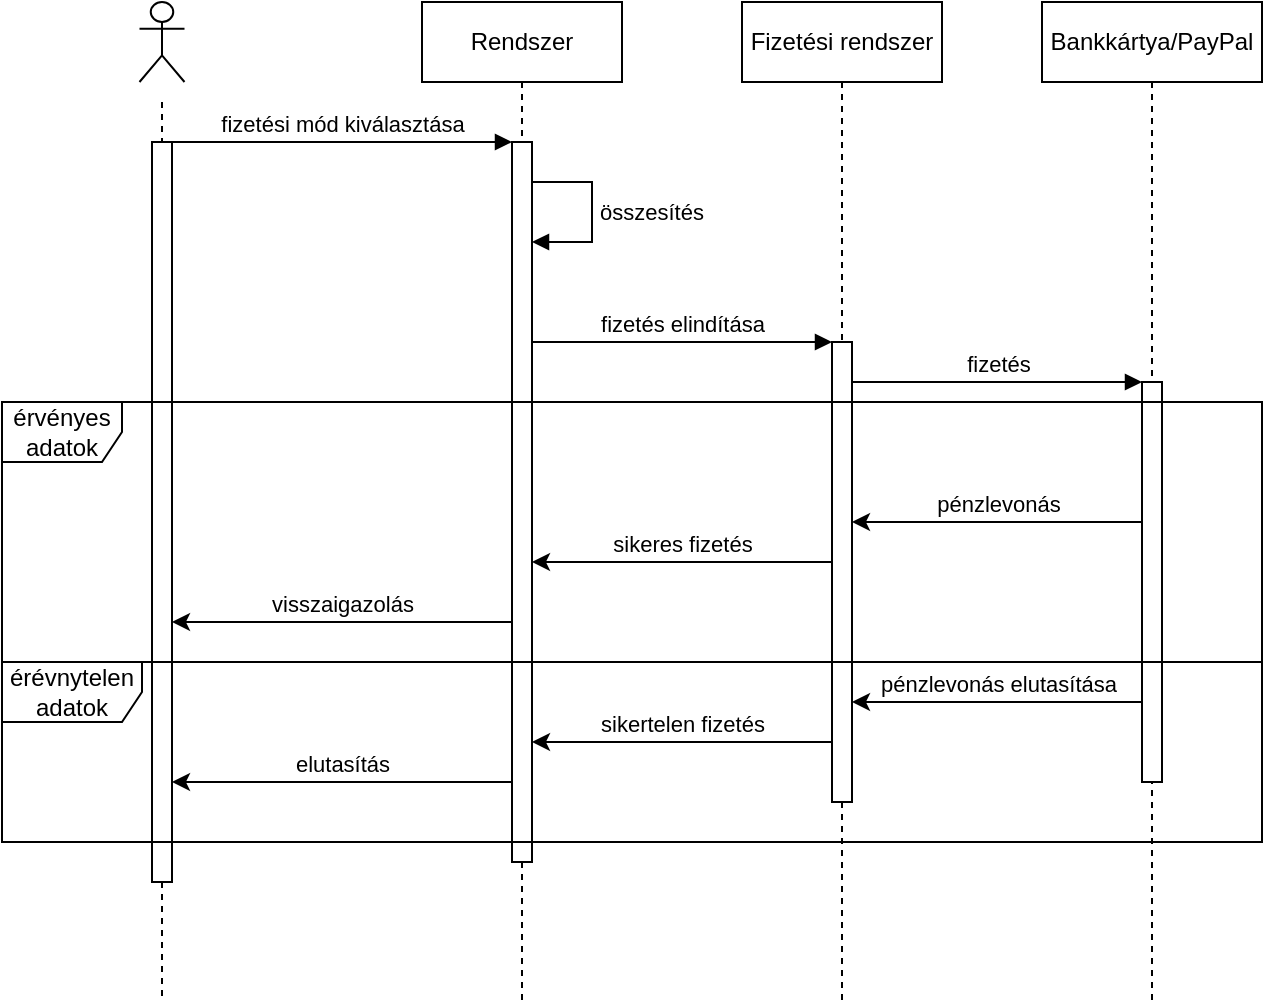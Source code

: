 <mxfile version="24.8.1">
  <diagram name="Page-1" id="2YBvvXClWsGukQMizWep">
    <mxGraphModel dx="871" dy="488" grid="1" gridSize="10" guides="1" tooltips="1" connect="1" arrows="1" fold="1" page="1" pageScale="1" pageWidth="850" pageHeight="1100" math="0" shadow="0">
      <root>
        <mxCell id="0" />
        <mxCell id="1" parent="0" />
        <mxCell id="aM9ryv3xv72pqoxQDRHE-1" value="" style="shape=umlLifeline;perimeter=lifelinePerimeter;whiteSpace=wrap;html=1;container=0;dropTarget=0;collapsible=0;recursiveResize=0;outlineConnect=0;portConstraint=eastwest;newEdgeStyle={&quot;edgeStyle&quot;:&quot;elbowEdgeStyle&quot;,&quot;elbow&quot;:&quot;vertical&quot;,&quot;curved&quot;:0,&quot;rounded&quot;:0};size=0;" parent="1" vertex="1">
          <mxGeometry x="40" y="70" width="100" height="450" as="geometry" />
        </mxCell>
        <mxCell id="aM9ryv3xv72pqoxQDRHE-2" value="" style="html=1;points=[];perimeter=orthogonalPerimeter;outlineConnect=0;targetShapes=umlLifeline;portConstraint=eastwest;newEdgeStyle={&quot;edgeStyle&quot;:&quot;elbowEdgeStyle&quot;,&quot;elbow&quot;:&quot;vertical&quot;,&quot;curved&quot;:0,&quot;rounded&quot;:0};" parent="aM9ryv3xv72pqoxQDRHE-1" vertex="1">
          <mxGeometry x="45" y="20" width="10" height="370" as="geometry" />
        </mxCell>
        <mxCell id="aM9ryv3xv72pqoxQDRHE-5" value="Rendszer" style="shape=umlLifeline;perimeter=lifelinePerimeter;whiteSpace=wrap;html=1;container=0;dropTarget=0;collapsible=0;recursiveResize=0;outlineConnect=0;portConstraint=eastwest;newEdgeStyle={&quot;edgeStyle&quot;:&quot;elbowEdgeStyle&quot;,&quot;elbow&quot;:&quot;vertical&quot;,&quot;curved&quot;:0,&quot;rounded&quot;:0};" parent="1" vertex="1">
          <mxGeometry x="220" y="20" width="100" height="500" as="geometry" />
        </mxCell>
        <mxCell id="aM9ryv3xv72pqoxQDRHE-6" value="" style="html=1;points=[];perimeter=orthogonalPerimeter;outlineConnect=0;targetShapes=umlLifeline;portConstraint=eastwest;newEdgeStyle={&quot;edgeStyle&quot;:&quot;elbowEdgeStyle&quot;,&quot;elbow&quot;:&quot;vertical&quot;,&quot;curved&quot;:0,&quot;rounded&quot;:0};" parent="aM9ryv3xv72pqoxQDRHE-5" vertex="1">
          <mxGeometry x="45" y="70" width="10" height="360" as="geometry" />
        </mxCell>
        <mxCell id="aM9ryv3xv72pqoxQDRHE-7" value="fizetési mód kiválasztása" style="html=1;verticalAlign=bottom;endArrow=block;edgeStyle=elbowEdgeStyle;elbow=vertical;curved=0;rounded=0;" parent="1" source="aM9ryv3xv72pqoxQDRHE-2" target="aM9ryv3xv72pqoxQDRHE-6" edge="1">
          <mxGeometry relative="1" as="geometry">
            <mxPoint x="195" y="130" as="sourcePoint" />
            <Array as="points">
              <mxPoint x="180" y="90" />
            </Array>
          </mxGeometry>
        </mxCell>
        <mxCell id="dHhgo-KEHREzpWXKJiHu-4" value="Fizetési rendszer" style="shape=umlLifeline;perimeter=lifelinePerimeter;whiteSpace=wrap;html=1;container=0;dropTarget=0;collapsible=0;recursiveResize=0;outlineConnect=0;portConstraint=eastwest;newEdgeStyle={&quot;edgeStyle&quot;:&quot;elbowEdgeStyle&quot;,&quot;elbow&quot;:&quot;vertical&quot;,&quot;curved&quot;:0,&quot;rounded&quot;:0};" vertex="1" parent="1">
          <mxGeometry x="380" y="20" width="100" height="500" as="geometry" />
        </mxCell>
        <mxCell id="dHhgo-KEHREzpWXKJiHu-5" value="" style="html=1;points=[];perimeter=orthogonalPerimeter;outlineConnect=0;targetShapes=umlLifeline;portConstraint=eastwest;newEdgeStyle={&quot;edgeStyle&quot;:&quot;elbowEdgeStyle&quot;,&quot;elbow&quot;:&quot;vertical&quot;,&quot;curved&quot;:0,&quot;rounded&quot;:0};" vertex="1" parent="dHhgo-KEHREzpWXKJiHu-4">
          <mxGeometry x="45" y="170" width="10" height="230" as="geometry" />
        </mxCell>
        <mxCell id="dHhgo-KEHREzpWXKJiHu-6" value="Bankkártya/PayPal" style="shape=umlLifeline;perimeter=lifelinePerimeter;whiteSpace=wrap;html=1;container=0;dropTarget=0;collapsible=0;recursiveResize=0;outlineConnect=0;portConstraint=eastwest;newEdgeStyle={&quot;edgeStyle&quot;:&quot;elbowEdgeStyle&quot;,&quot;elbow&quot;:&quot;vertical&quot;,&quot;curved&quot;:0,&quot;rounded&quot;:0};" vertex="1" parent="1">
          <mxGeometry x="530" y="20" width="110" height="500" as="geometry" />
        </mxCell>
        <mxCell id="dHhgo-KEHREzpWXKJiHu-7" value="" style="html=1;points=[];perimeter=orthogonalPerimeter;outlineConnect=0;targetShapes=umlLifeline;portConstraint=eastwest;newEdgeStyle={&quot;edgeStyle&quot;:&quot;elbowEdgeStyle&quot;,&quot;elbow&quot;:&quot;vertical&quot;,&quot;curved&quot;:0,&quot;rounded&quot;:0};" vertex="1" parent="dHhgo-KEHREzpWXKJiHu-6">
          <mxGeometry x="50" y="190" width="10" height="200" as="geometry" />
        </mxCell>
        <mxCell id="dHhgo-KEHREzpWXKJiHu-16" value="fizetés elindítása" style="html=1;verticalAlign=bottom;endArrow=block;edgeStyle=elbowEdgeStyle;elbow=vertical;curved=0;rounded=0;" edge="1" parent="1" source="aM9ryv3xv72pqoxQDRHE-6" target="dHhgo-KEHREzpWXKJiHu-5">
          <mxGeometry relative="1" as="geometry">
            <mxPoint x="270" y="189.66" as="sourcePoint" />
            <Array as="points">
              <mxPoint x="330" y="190" />
              <mxPoint x="400" y="160" />
              <mxPoint x="355" y="189.66" />
            </Array>
            <mxPoint x="440" y="189.66" as="targetPoint" />
          </mxGeometry>
        </mxCell>
        <mxCell id="dHhgo-KEHREzpWXKJiHu-17" value="fizetés" style="html=1;verticalAlign=bottom;endArrow=block;edgeStyle=elbowEdgeStyle;elbow=vertical;curved=0;rounded=0;" edge="1" parent="1" source="dHhgo-KEHREzpWXKJiHu-5" target="dHhgo-KEHREzpWXKJiHu-7">
          <mxGeometry relative="1" as="geometry">
            <mxPoint x="430" y="200" as="sourcePoint" />
            <Array as="points">
              <mxPoint x="520" y="210" />
              <mxPoint x="530" y="190" />
              <mxPoint x="500" y="215" />
              <mxPoint x="520" y="199.66" />
            </Array>
            <mxPoint x="580" y="190" as="targetPoint" />
          </mxGeometry>
        </mxCell>
        <mxCell id="dHhgo-KEHREzpWXKJiHu-18" value="pénzlevonás" style="html=1;verticalAlign=bottom;endArrow=none;edgeStyle=elbowEdgeStyle;elbow=vertical;curved=0;rounded=0;endFill=0;startArrow=classic;startFill=1;" edge="1" parent="1" source="dHhgo-KEHREzpWXKJiHu-5" target="dHhgo-KEHREzpWXKJiHu-7">
          <mxGeometry x="-0.001" relative="1" as="geometry">
            <mxPoint x="440" y="230.34" as="sourcePoint" />
            <Array as="points">
              <mxPoint x="490" y="280" />
              <mxPoint x="480" y="250" />
              <mxPoint x="525" y="230" />
            </Array>
            <mxPoint x="585" y="230.34" as="targetPoint" />
            <mxPoint as="offset" />
          </mxGeometry>
        </mxCell>
        <mxCell id="dHhgo-KEHREzpWXKJiHu-19" value="sikeres fizetés" style="html=1;verticalAlign=bottom;endArrow=none;edgeStyle=elbowEdgeStyle;elbow=vertical;curved=0;rounded=0;endFill=0;startArrow=classic;startFill=1;" edge="1" parent="1" source="aM9ryv3xv72pqoxQDRHE-6" target="dHhgo-KEHREzpWXKJiHu-5">
          <mxGeometry x="-0.001" relative="1" as="geometry">
            <mxPoint x="300" y="230" as="sourcePoint" />
            <Array as="points">
              <mxPoint x="380" y="300" />
              <mxPoint x="400" y="270" />
            </Array>
            <mxPoint x="445" y="230" as="targetPoint" />
            <mxPoint as="offset" />
          </mxGeometry>
        </mxCell>
        <mxCell id="dHhgo-KEHREzpWXKJiHu-20" value="visszaigazolás" style="html=1;verticalAlign=bottom;endArrow=none;edgeStyle=elbowEdgeStyle;elbow=vertical;curved=0;rounded=0;endFill=0;startArrow=classic;startFill=1;" edge="1" parent="1" source="aM9ryv3xv72pqoxQDRHE-2" target="aM9ryv3xv72pqoxQDRHE-6">
          <mxGeometry x="-0.001" relative="1" as="geometry">
            <mxPoint x="100" y="230" as="sourcePoint" />
            <Array as="points">
              <mxPoint x="250" y="330" />
              <mxPoint x="140" y="300" />
              <mxPoint x="210" y="290" />
              <mxPoint x="190" y="230" />
            </Array>
            <mxPoint x="245" y="230" as="targetPoint" />
            <mxPoint as="offset" />
          </mxGeometry>
        </mxCell>
        <mxCell id="dHhgo-KEHREzpWXKJiHu-21" value="" style="shape=umlActor;verticalLabelPosition=bottom;verticalAlign=top;html=1;outlineConnect=0;" vertex="1" parent="1">
          <mxGeometry x="78.75" y="20" width="22.5" height="40" as="geometry" />
        </mxCell>
        <mxCell id="dHhgo-KEHREzpWXKJiHu-26" value="érvényes adatok" style="shape=umlFrame;whiteSpace=wrap;html=1;pointerEvents=0;" vertex="1" parent="1">
          <mxGeometry x="10" y="220" width="630" height="130" as="geometry" />
        </mxCell>
        <mxCell id="dHhgo-KEHREzpWXKJiHu-28" value="összesítés" style="html=1;align=left;spacingLeft=2;endArrow=block;rounded=0;edgeStyle=orthogonalEdgeStyle;curved=0;rounded=0;" edge="1" target="aM9ryv3xv72pqoxQDRHE-6" parent="1">
          <mxGeometry x="-0.002" relative="1" as="geometry">
            <mxPoint x="275" y="110" as="sourcePoint" />
            <Array as="points">
              <mxPoint x="305" y="110" />
              <mxPoint x="305" y="140" />
            </Array>
            <mxPoint x="280" y="140.029" as="targetPoint" />
            <mxPoint as="offset" />
          </mxGeometry>
        </mxCell>
        <mxCell id="dHhgo-KEHREzpWXKJiHu-30" value="érévnytelen adatok" style="shape=umlFrame;whiteSpace=wrap;html=1;pointerEvents=0;width=70;height=30;" vertex="1" parent="1">
          <mxGeometry x="10" y="350" width="630" height="90" as="geometry" />
        </mxCell>
        <mxCell id="dHhgo-KEHREzpWXKJiHu-31" value="sikertelen fizetés" style="html=1;verticalAlign=bottom;endArrow=none;edgeStyle=elbowEdgeStyle;elbow=vertical;curved=0;rounded=0;endFill=0;startArrow=classic;startFill=1;" edge="1" parent="1" source="aM9ryv3xv72pqoxQDRHE-6" target="dHhgo-KEHREzpWXKJiHu-5">
          <mxGeometry x="-0.001" relative="1" as="geometry">
            <mxPoint x="270" y="380" as="sourcePoint" />
            <Array as="points">
              <mxPoint x="320" y="390" />
              <mxPoint x="375" y="380" />
              <mxPoint x="395" y="350" />
            </Array>
            <mxPoint x="420" y="380" as="targetPoint" />
            <mxPoint as="offset" />
          </mxGeometry>
        </mxCell>
        <mxCell id="dHhgo-KEHREzpWXKJiHu-32" value="elutasítás" style="html=1;verticalAlign=bottom;endArrow=none;edgeStyle=elbowEdgeStyle;elbow=vertical;curved=0;rounded=0;endFill=0;startArrow=classic;startFill=1;" edge="1" parent="1" source="aM9ryv3xv72pqoxQDRHE-2" target="aM9ryv3xv72pqoxQDRHE-6">
          <mxGeometry x="-0.001" relative="1" as="geometry">
            <mxPoint x="90" y="410" as="sourcePoint" />
            <Array as="points">
              <mxPoint x="245" y="410" />
              <mxPoint x="135" y="380" />
              <mxPoint x="205" y="370" />
              <mxPoint x="185" y="310" />
            </Array>
            <mxPoint x="260" y="410" as="targetPoint" />
            <mxPoint as="offset" />
          </mxGeometry>
        </mxCell>
        <mxCell id="dHhgo-KEHREzpWXKJiHu-33" value="pénzlevonás elutasítása" style="html=1;verticalAlign=bottom;endArrow=none;edgeStyle=elbowEdgeStyle;elbow=vertical;curved=0;rounded=0;endFill=0;startArrow=classic;startFill=1;" edge="1" parent="1" source="dHhgo-KEHREzpWXKJiHu-5" target="dHhgo-KEHREzpWXKJiHu-7">
          <mxGeometry x="-0.001" relative="1" as="geometry">
            <mxPoint x="440" y="370" as="sourcePoint" />
            <Array as="points">
              <mxPoint x="540" y="370" />
              <mxPoint x="560" y="340" />
            </Array>
            <mxPoint x="580" y="370" as="targetPoint" />
            <mxPoint as="offset" />
          </mxGeometry>
        </mxCell>
      </root>
    </mxGraphModel>
  </diagram>
</mxfile>

